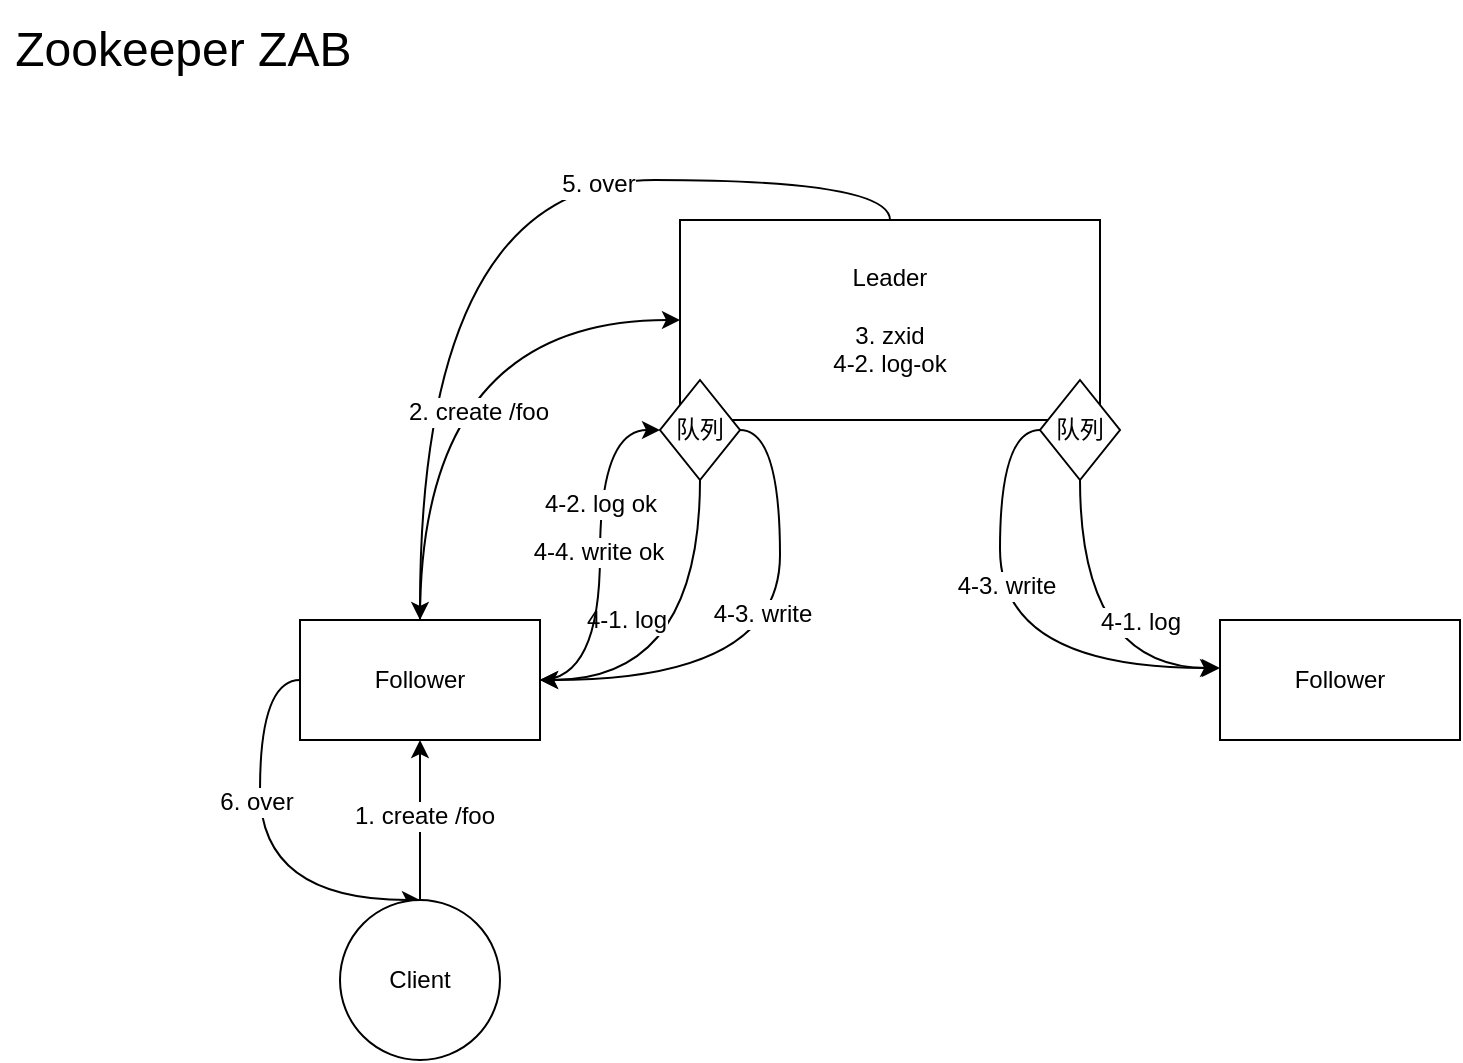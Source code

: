 <mxfile version="13.7.9" type="github">
  <diagram id="n9CGKcocQzly--LrB1us" name="Page-1">
    <mxGraphModel dx="1298" dy="779" grid="1" gridSize="10" guides="1" tooltips="1" connect="1" arrows="1" fold="1" page="1" pageScale="1" pageWidth="850" pageHeight="1100" math="0" shadow="0">
      <root>
        <mxCell id="0" />
        <mxCell id="1" parent="0" />
        <mxCell id="3DNckva2lBYBBFh90QSR-12" style="edgeStyle=orthogonalEdgeStyle;curved=1;rounded=0;orthogonalLoop=1;jettySize=auto;html=1;entryX=1;entryY=0.5;entryDx=0;entryDy=0;exitX=0.5;exitY=1;exitDx=0;exitDy=0;" edge="1" parent="1" source="3DNckva2lBYBBFh90QSR-18" target="3DNckva2lBYBBFh90QSR-4">
          <mxGeometry relative="1" as="geometry" />
        </mxCell>
        <mxCell id="3DNckva2lBYBBFh90QSR-13" value="&lt;font style=&quot;font-size: 12px&quot;&gt;4-1. log&lt;/font&gt;" style="edgeLabel;html=1;align=center;verticalAlign=middle;resizable=0;points=[];" vertex="1" connectable="0" parent="3DNckva2lBYBBFh90QSR-12">
          <mxGeometry x="-0.223" y="-37" relative="1" as="geometry">
            <mxPoint as="offset" />
          </mxGeometry>
        </mxCell>
        <mxCell id="3DNckva2lBYBBFh90QSR-14" style="edgeStyle=orthogonalEdgeStyle;curved=1;rounded=0;orthogonalLoop=1;jettySize=auto;html=1;entryX=0;entryY=0.4;entryDx=0;entryDy=0;entryPerimeter=0;exitX=0.5;exitY=1;exitDx=0;exitDy=0;" edge="1" parent="1" source="3DNckva2lBYBBFh90QSR-19" target="3DNckva2lBYBBFh90QSR-5">
          <mxGeometry relative="1" as="geometry" />
        </mxCell>
        <mxCell id="3DNckva2lBYBBFh90QSR-15" value="&lt;font style=&quot;font-size: 12px&quot;&gt;4-1. log&lt;/font&gt;" style="edgeLabel;html=1;align=center;verticalAlign=middle;resizable=0;points=[];" vertex="1" connectable="0" parent="3DNckva2lBYBBFh90QSR-14">
          <mxGeometry x="-0.171" y="29" relative="1" as="geometry">
            <mxPoint x="1" y="3" as="offset" />
          </mxGeometry>
        </mxCell>
        <mxCell id="3DNckva2lBYBBFh90QSR-28" style="edgeStyle=orthogonalEdgeStyle;curved=1;rounded=0;orthogonalLoop=1;jettySize=auto;html=1;entryX=0.5;entryY=0;entryDx=0;entryDy=0;fontSize=12;exitX=0.5;exitY=0;exitDx=0;exitDy=0;" edge="1" parent="1" source="3DNckva2lBYBBFh90QSR-2" target="3DNckva2lBYBBFh90QSR-4">
          <mxGeometry relative="1" as="geometry" />
        </mxCell>
        <mxCell id="3DNckva2lBYBBFh90QSR-29" value="5. over" style="edgeLabel;html=1;align=center;verticalAlign=middle;resizable=0;points=[];fontSize=12;" vertex="1" connectable="0" parent="3DNckva2lBYBBFh90QSR-28">
          <mxGeometry x="-0.301" y="2" relative="1" as="geometry">
            <mxPoint as="offset" />
          </mxGeometry>
        </mxCell>
        <mxCell id="3DNckva2lBYBBFh90QSR-2" value="Leader&lt;br&gt;&lt;br&gt;3. zxid&lt;br&gt;4-2. log-ok" style="rounded=0;whiteSpace=wrap;html=1;" vertex="1" parent="1">
          <mxGeometry x="390" y="150" width="210" height="100" as="geometry" />
        </mxCell>
        <mxCell id="3DNckva2lBYBBFh90QSR-10" style="edgeStyle=orthogonalEdgeStyle;curved=1;rounded=0;orthogonalLoop=1;jettySize=auto;html=1;exitX=0.5;exitY=0;exitDx=0;exitDy=0;entryX=0;entryY=0.5;entryDx=0;entryDy=0;" edge="1" parent="1" source="3DNckva2lBYBBFh90QSR-4" target="3DNckva2lBYBBFh90QSR-2">
          <mxGeometry relative="1" as="geometry" />
        </mxCell>
        <mxCell id="3DNckva2lBYBBFh90QSR-11" value="&lt;font style=&quot;font-size: 12px&quot;&gt;2. create /foo&lt;/font&gt;" style="edgeLabel;html=1;align=center;verticalAlign=middle;resizable=0;points=[];" vertex="1" connectable="0" parent="3DNckva2lBYBBFh90QSR-10">
          <mxGeometry x="-0.254" y="-29" relative="1" as="geometry">
            <mxPoint as="offset" />
          </mxGeometry>
        </mxCell>
        <mxCell id="3DNckva2lBYBBFh90QSR-20" style="edgeStyle=orthogonalEdgeStyle;curved=1;rounded=0;orthogonalLoop=1;jettySize=auto;html=1;exitX=1;exitY=0.5;exitDx=0;exitDy=0;entryX=0;entryY=0.5;entryDx=0;entryDy=0;" edge="1" parent="1" source="3DNckva2lBYBBFh90QSR-4" target="3DNckva2lBYBBFh90QSR-18">
          <mxGeometry relative="1" as="geometry" />
        </mxCell>
        <mxCell id="3DNckva2lBYBBFh90QSR-21" value="&lt;font style=&quot;font-size: 12px&quot;&gt;4-2. log ok&lt;/font&gt;" style="edgeLabel;html=1;align=center;verticalAlign=middle;resizable=0;points=[];" vertex="1" connectable="0" parent="3DNckva2lBYBBFh90QSR-20">
          <mxGeometry x="0.276" relative="1" as="geometry">
            <mxPoint as="offset" />
          </mxGeometry>
        </mxCell>
        <mxCell id="3DNckva2lBYBBFh90QSR-25" value="4-4. write ok" style="edgeLabel;html=1;align=center;verticalAlign=middle;resizable=0;points=[];fontSize=12;" vertex="1" connectable="0" parent="3DNckva2lBYBBFh90QSR-20">
          <mxGeometry x="0.016" y="1" relative="1" as="geometry">
            <mxPoint as="offset" />
          </mxGeometry>
        </mxCell>
        <mxCell id="3DNckva2lBYBBFh90QSR-30" style="edgeStyle=orthogonalEdgeStyle;curved=1;rounded=0;orthogonalLoop=1;jettySize=auto;html=1;entryX=0.5;entryY=0;entryDx=0;entryDy=0;fontSize=12;exitX=0;exitY=0.5;exitDx=0;exitDy=0;" edge="1" parent="1" source="3DNckva2lBYBBFh90QSR-4" target="3DNckva2lBYBBFh90QSR-7">
          <mxGeometry relative="1" as="geometry">
            <Array as="points">
              <mxPoint x="180" y="380" />
              <mxPoint x="180" y="490" />
            </Array>
          </mxGeometry>
        </mxCell>
        <mxCell id="3DNckva2lBYBBFh90QSR-31" value="6. over" style="edgeLabel;html=1;align=center;verticalAlign=middle;resizable=0;points=[];fontSize=12;" vertex="1" connectable="0" parent="3DNckva2lBYBBFh90QSR-30">
          <mxGeometry x="-0.229" y="-2" relative="1" as="geometry">
            <mxPoint as="offset" />
          </mxGeometry>
        </mxCell>
        <mxCell id="3DNckva2lBYBBFh90QSR-4" value="Follower" style="rounded=0;whiteSpace=wrap;html=1;" vertex="1" parent="1">
          <mxGeometry x="200" y="350" width="120" height="60" as="geometry" />
        </mxCell>
        <mxCell id="3DNckva2lBYBBFh90QSR-5" value="Follower" style="rounded=0;whiteSpace=wrap;html=1;" vertex="1" parent="1">
          <mxGeometry x="660" y="350" width="120" height="60" as="geometry" />
        </mxCell>
        <mxCell id="3DNckva2lBYBBFh90QSR-8" style="edgeStyle=orthogonalEdgeStyle;curved=1;rounded=0;orthogonalLoop=1;jettySize=auto;html=1;exitX=0.5;exitY=0;exitDx=0;exitDy=0;entryX=0.5;entryY=1;entryDx=0;entryDy=0;" edge="1" parent="1" source="3DNckva2lBYBBFh90QSR-7" target="3DNckva2lBYBBFh90QSR-4">
          <mxGeometry relative="1" as="geometry" />
        </mxCell>
        <mxCell id="3DNckva2lBYBBFh90QSR-9" value="&lt;font style=&quot;font-size: 12px&quot;&gt;1. create /foo&lt;/font&gt;" style="edgeLabel;html=1;align=center;verticalAlign=middle;resizable=0;points=[];" vertex="1" connectable="0" parent="3DNckva2lBYBBFh90QSR-8">
          <mxGeometry x="0.05" y="-2" relative="1" as="geometry">
            <mxPoint as="offset" />
          </mxGeometry>
        </mxCell>
        <mxCell id="3DNckva2lBYBBFh90QSR-7" value="Client" style="ellipse;whiteSpace=wrap;html=1;aspect=fixed;" vertex="1" parent="1">
          <mxGeometry x="220" y="490" width="80" height="80" as="geometry" />
        </mxCell>
        <mxCell id="3DNckva2lBYBBFh90QSR-22" style="edgeStyle=orthogonalEdgeStyle;curved=1;rounded=0;orthogonalLoop=1;jettySize=auto;html=1;" edge="1" parent="1" source="3DNckva2lBYBBFh90QSR-18">
          <mxGeometry relative="1" as="geometry">
            <mxPoint x="320" y="380" as="targetPoint" />
            <Array as="points">
              <mxPoint x="440" y="255" />
              <mxPoint x="440" y="380" />
            </Array>
          </mxGeometry>
        </mxCell>
        <mxCell id="3DNckva2lBYBBFh90QSR-23" value="&lt;font style=&quot;font-size: 12px&quot;&gt;4-3. write&lt;/font&gt;" style="edgeLabel;html=1;align=center;verticalAlign=middle;resizable=0;points=[];" vertex="1" connectable="0" parent="3DNckva2lBYBBFh90QSR-22">
          <mxGeometry x="-0.155" y="-9" relative="1" as="geometry">
            <mxPoint as="offset" />
          </mxGeometry>
        </mxCell>
        <mxCell id="3DNckva2lBYBBFh90QSR-18" value="队列" style="rhombus;whiteSpace=wrap;html=1;" vertex="1" parent="1">
          <mxGeometry x="380" y="230" width="40" height="50" as="geometry" />
        </mxCell>
        <mxCell id="3DNckva2lBYBBFh90QSR-26" style="edgeStyle=orthogonalEdgeStyle;curved=1;rounded=0;orthogonalLoop=1;jettySize=auto;html=1;exitX=0;exitY=0.5;exitDx=0;exitDy=0;entryX=-0.008;entryY=0.4;entryDx=0;entryDy=0;entryPerimeter=0;fontSize=12;" edge="1" parent="1" source="3DNckva2lBYBBFh90QSR-19" target="3DNckva2lBYBBFh90QSR-5">
          <mxGeometry relative="1" as="geometry" />
        </mxCell>
        <mxCell id="3DNckva2lBYBBFh90QSR-27" value="&lt;font style=&quot;font-size: 12px&quot;&gt;4-3. write&lt;/font&gt;" style="edgeLabel;html=1;align=center;verticalAlign=middle;resizable=0;points=[];fontSize=12;" vertex="1" connectable="0" parent="3DNckva2lBYBBFh90QSR-26">
          <mxGeometry x="-0.21" y="3" relative="1" as="geometry">
            <mxPoint as="offset" />
          </mxGeometry>
        </mxCell>
        <mxCell id="3DNckva2lBYBBFh90QSR-19" value="队列" style="rhombus;whiteSpace=wrap;html=1;" vertex="1" parent="1">
          <mxGeometry x="570" y="230" width="40" height="50" as="geometry" />
        </mxCell>
        <mxCell id="3DNckva2lBYBBFh90QSR-32" value="&lt;font style=&quot;font-size: 24px&quot;&gt;Zookeeper ZAB&amp;nbsp;&lt;/font&gt;" style="text;html=1;strokeColor=none;fillColor=none;align=center;verticalAlign=middle;whiteSpace=wrap;rounded=0;fontSize=12;" vertex="1" parent="1">
          <mxGeometry x="50" y="40" width="190" height="50" as="geometry" />
        </mxCell>
      </root>
    </mxGraphModel>
  </diagram>
</mxfile>
